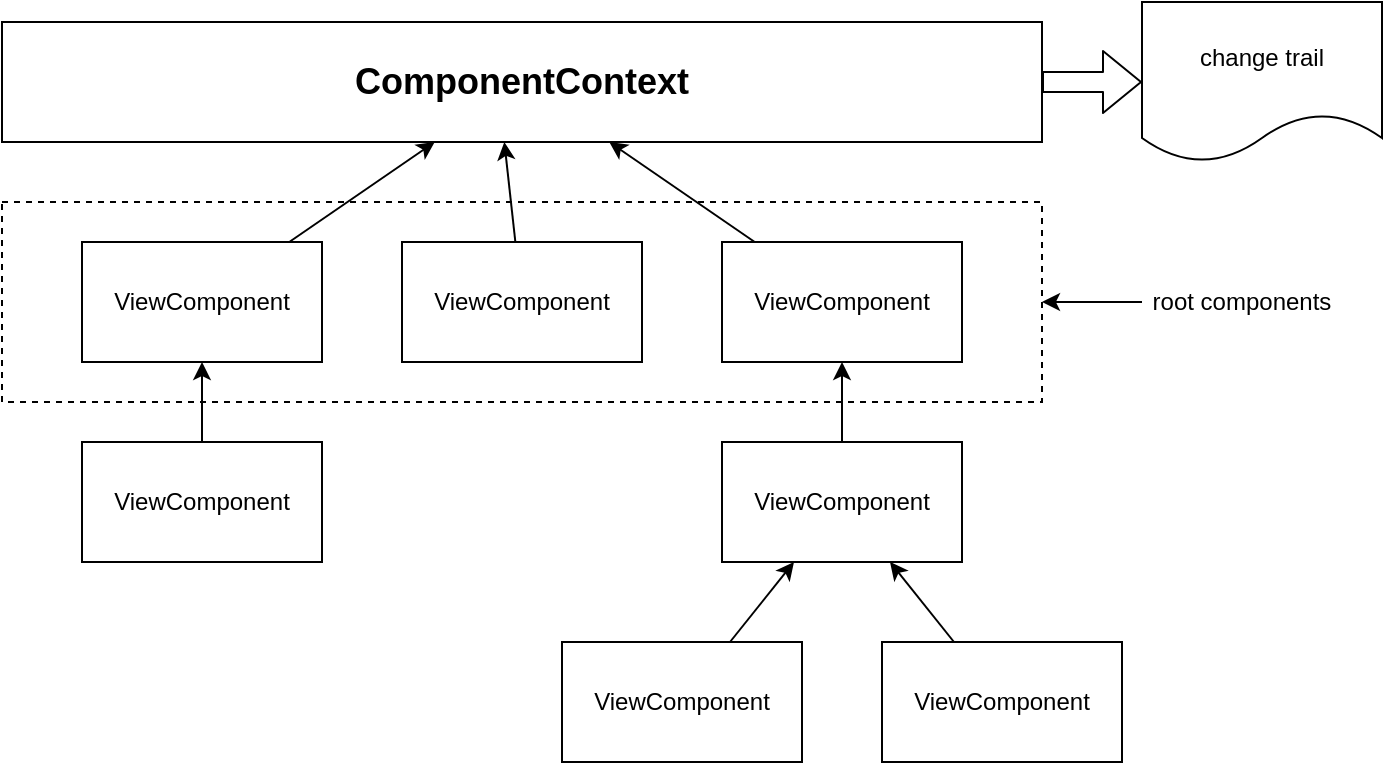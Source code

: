 <mxfile>
    <diagram name="Seite-1" id="qJ4vABtUxzLaA0-g0SjJ">
        <mxGraphModel dx="982" dy="826" grid="1" gridSize="10" guides="1" tooltips="1" connect="1" arrows="1" fold="1" page="1" pageScale="1" pageWidth="827" pageHeight="1169" math="0" shadow="0">
            <root>
                <mxCell id="0"/>
                <mxCell id="1" parent="0"/>
                <mxCell id="9" value="" style="rounded=0;whiteSpace=wrap;html=1;dashed=1;fillColor=none;" parent="1" vertex="1">
                    <mxGeometry x="80" y="190" width="520" height="100" as="geometry"/>
                </mxCell>
                <mxCell id="20" style="edgeStyle=none;html=1;entryX=0;entryY=0.5;entryDx=0;entryDy=0;shape=flexArrow;strokeWidth=1;fillColor=none;gradientColor=none;" edge="1" parent="1" source="L0xOBzSdBNHgVUkidRTV-2" target="19">
                    <mxGeometry relative="1" as="geometry"/>
                </mxCell>
                <mxCell id="L0xOBzSdBNHgVUkidRTV-2" value="ComponentContext" style="rounded=0;whiteSpace=wrap;html=1;fontStyle=1;fontSize=18;" parent="1" vertex="1">
                    <mxGeometry x="80" y="100" width="520" height="60" as="geometry"/>
                </mxCell>
                <mxCell id="10" style="edgeStyle=none;html=1;" parent="1" source="2" target="L0xOBzSdBNHgVUkidRTV-2" edge="1">
                    <mxGeometry relative="1" as="geometry"/>
                </mxCell>
                <mxCell id="2" value="ViewComponent" style="rounded=0;whiteSpace=wrap;html=1;" parent="1" vertex="1">
                    <mxGeometry x="120" y="210" width="120" height="60" as="geometry"/>
                </mxCell>
                <mxCell id="11" style="edgeStyle=none;html=1;entryX=0.483;entryY=1;entryDx=0;entryDy=0;entryPerimeter=0;" parent="1" source="3" target="L0xOBzSdBNHgVUkidRTV-2" edge="1">
                    <mxGeometry relative="1" as="geometry"/>
                </mxCell>
                <mxCell id="3" value="ViewComponent" style="rounded=0;whiteSpace=wrap;html=1;" parent="1" vertex="1">
                    <mxGeometry x="280" y="210" width="120" height="60" as="geometry"/>
                </mxCell>
                <mxCell id="12" style="edgeStyle=none;html=1;" parent="1" source="4" target="L0xOBzSdBNHgVUkidRTV-2" edge="1">
                    <mxGeometry relative="1" as="geometry"/>
                </mxCell>
                <mxCell id="4" value="ViewComponent" style="rounded=0;whiteSpace=wrap;html=1;" parent="1" vertex="1">
                    <mxGeometry x="440" y="210" width="120" height="60" as="geometry"/>
                </mxCell>
                <mxCell id="14" style="edgeStyle=none;html=1;" parent="1" source="5" target="4" edge="1">
                    <mxGeometry relative="1" as="geometry"/>
                </mxCell>
                <mxCell id="5" value="ViewComponent" style="rounded=0;whiteSpace=wrap;html=1;" parent="1" vertex="1">
                    <mxGeometry x="440" y="310" width="120" height="60" as="geometry"/>
                </mxCell>
                <mxCell id="16" style="edgeStyle=none;html=1;" parent="1" source="6" target="5" edge="1">
                    <mxGeometry relative="1" as="geometry"/>
                </mxCell>
                <mxCell id="6" value="ViewComponent" style="rounded=0;whiteSpace=wrap;html=1;" parent="1" vertex="1">
                    <mxGeometry x="520" y="410" width="120" height="60" as="geometry"/>
                </mxCell>
                <mxCell id="15" style="edgeStyle=none;html=1;" parent="1" source="7" target="5" edge="1">
                    <mxGeometry relative="1" as="geometry"/>
                </mxCell>
                <mxCell id="7" value="ViewComponent" style="rounded=0;whiteSpace=wrap;html=1;" parent="1" vertex="1">
                    <mxGeometry x="360" y="410" width="120" height="60" as="geometry"/>
                </mxCell>
                <mxCell id="13" style="edgeStyle=none;html=1;" parent="1" source="8" target="2" edge="1">
                    <mxGeometry relative="1" as="geometry"/>
                </mxCell>
                <mxCell id="8" value="ViewComponent" style="rounded=0;whiteSpace=wrap;html=1;" parent="1" vertex="1">
                    <mxGeometry x="120" y="310" width="120" height="60" as="geometry"/>
                </mxCell>
                <mxCell id="18" style="edgeStyle=none;html=1;entryX=1;entryY=0.5;entryDx=0;entryDy=0;" parent="1" target="9" edge="1">
                    <mxGeometry relative="1" as="geometry">
                        <mxPoint x="650" y="240" as="sourcePoint"/>
                    </mxGeometry>
                </mxCell>
                <mxCell id="17" value="root components" style="text;html=1;strokeColor=none;fillColor=none;align=center;verticalAlign=middle;whiteSpace=wrap;rounded=0;dashed=1;" parent="1" vertex="1">
                    <mxGeometry x="650" y="225" width="100" height="30" as="geometry"/>
                </mxCell>
                <mxCell id="19" value="change trail" style="shape=document;whiteSpace=wrap;html=1;boundedLbl=1;" vertex="1" parent="1">
                    <mxGeometry x="650" y="90" width="120" height="80" as="geometry"/>
                </mxCell>
            </root>
        </mxGraphModel>
    </diagram>
</mxfile>
